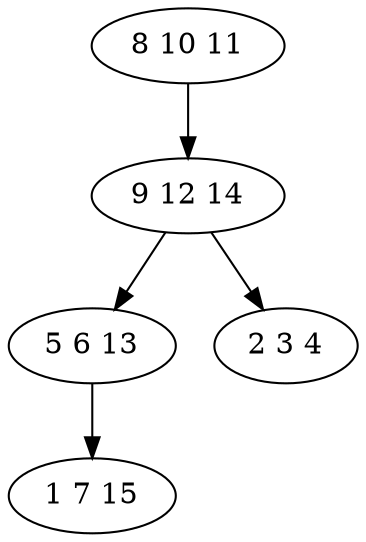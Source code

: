 digraph true_tree {
	"0" -> "1"
	"1" -> "2"
	"2" -> "3"
	"1" -> "4"
	"0" [label="8 10 11"];
	"1" [label="9 12 14"];
	"2" [label="5 6 13"];
	"3" [label="1 7 15"];
	"4" [label="2 3 4"];
}
